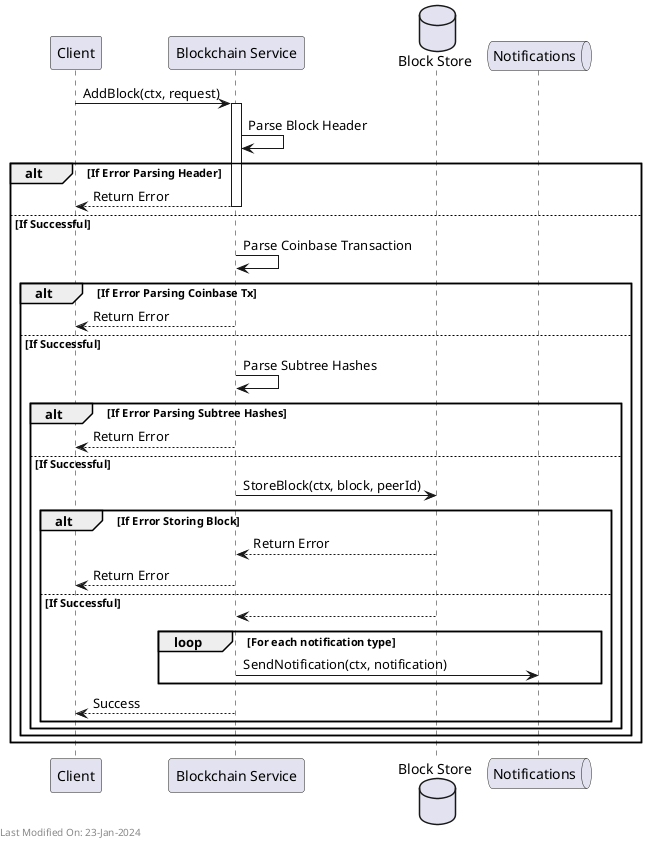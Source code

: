 
@startuml
participant "Client" as Client
participant "Blockchain Service" as Service
database "Block Store" as Store
queue "Notifications" as Notify

Client -> Service: AddBlock(ctx, request)
activate Service

Service -> Service: Parse Block Header
alt If Error Parsing Header
    Service --> Client: Return Error
    deactivate Service
else If Successful
    Service -> Service: Parse Coinbase Transaction
    alt If Error Parsing Coinbase Tx
        Service --> Client: Return Error
        deactivate Service
    else If Successful
        Service -> Service: Parse Subtree Hashes
        alt If Error Parsing Subtree Hashes
            Service --> Client: Return Error
            deactivate Service
        else If Successful
            Service -> Store: StoreBlock(ctx, block, peerId)
            alt If Error Storing Block
                Store --> Service: Return Error
                Service --> Client: Return Error
                deactivate Service
            else If Successful
                Store --> Service
                loop For each notification type
                    Service -> Notify: SendNotification(ctx, notification)
                end
                Service --> Client: Success
            end
        end
    end
end
deactivate Service

left footer Last Modified On: 23-Jan-2024

@enduml
